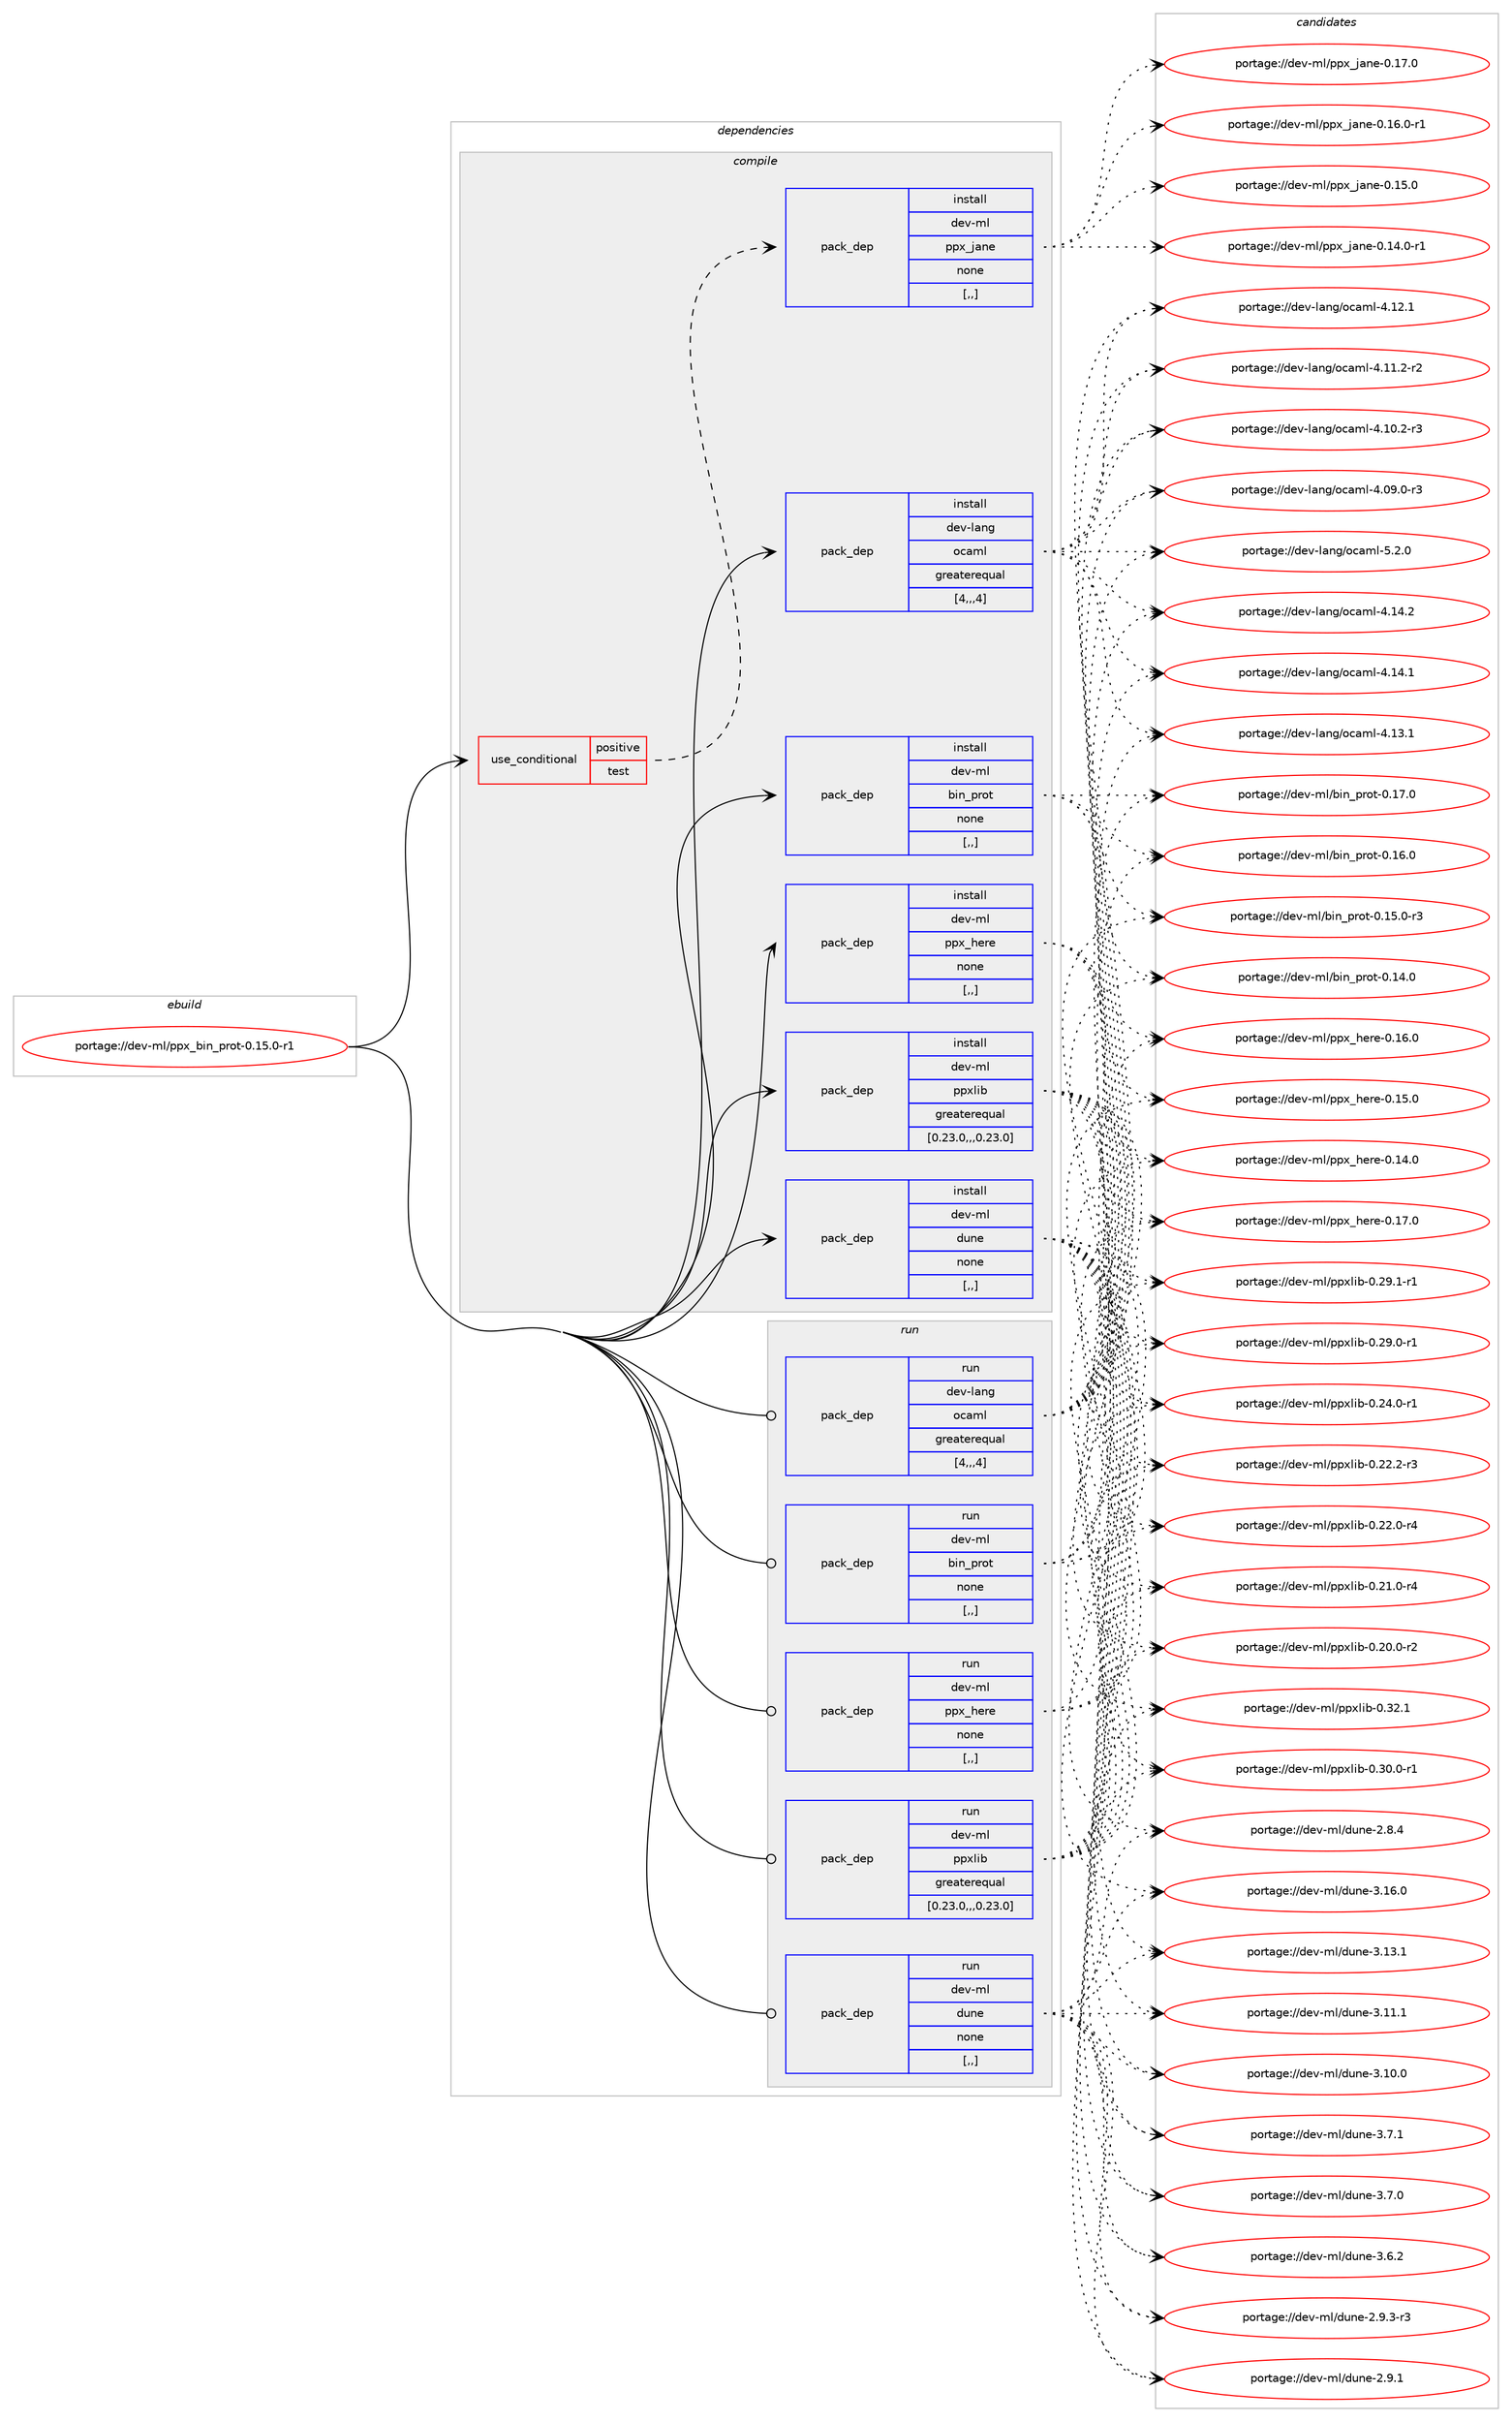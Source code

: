 digraph prolog {

# *************
# Graph options
# *************

newrank=true;
concentrate=true;
compound=true;
graph [rankdir=LR,fontname=Helvetica,fontsize=10,ranksep=1.5];#, ranksep=2.5, nodesep=0.2];
edge  [arrowhead=vee];
node  [fontname=Helvetica,fontsize=10];

# **********
# The ebuild
# **********

subgraph cluster_leftcol {
color=gray;
label=<<i>ebuild</i>>;
id [label="portage://dev-ml/ppx_bin_prot-0.15.0-r1", color=red, width=4, href="../dev-ml/ppx_bin_prot-0.15.0-r1.svg"];
}

# ****************
# The dependencies
# ****************

subgraph cluster_midcol {
color=gray;
label=<<i>dependencies</i>>;
subgraph cluster_compile {
fillcolor="#eeeeee";
style=filled;
label=<<i>compile</i>>;
subgraph cond29702 {
dependency121943 [label=<<TABLE BORDER="0" CELLBORDER="1" CELLSPACING="0" CELLPADDING="4"><TR><TD ROWSPAN="3" CELLPADDING="10">use_conditional</TD></TR><TR><TD>positive</TD></TR><TR><TD>test</TD></TR></TABLE>>, shape=none, color=red];
subgraph pack91041 {
dependency121944 [label=<<TABLE BORDER="0" CELLBORDER="1" CELLSPACING="0" CELLPADDING="4" WIDTH="220"><TR><TD ROWSPAN="6" CELLPADDING="30">pack_dep</TD></TR><TR><TD WIDTH="110">install</TD></TR><TR><TD>dev-ml</TD></TR><TR><TD>ppx_jane</TD></TR><TR><TD>none</TD></TR><TR><TD>[,,]</TD></TR></TABLE>>, shape=none, color=blue];
}
dependency121943:e -> dependency121944:w [weight=20,style="dashed",arrowhead="vee"];
}
id:e -> dependency121943:w [weight=20,style="solid",arrowhead="vee"];
subgraph pack91042 {
dependency121945 [label=<<TABLE BORDER="0" CELLBORDER="1" CELLSPACING="0" CELLPADDING="4" WIDTH="220"><TR><TD ROWSPAN="6" CELLPADDING="30">pack_dep</TD></TR><TR><TD WIDTH="110">install</TD></TR><TR><TD>dev-lang</TD></TR><TR><TD>ocaml</TD></TR><TR><TD>greaterequal</TD></TR><TR><TD>[4,,,4]</TD></TR></TABLE>>, shape=none, color=blue];
}
id:e -> dependency121945:w [weight=20,style="solid",arrowhead="vee"];
subgraph pack91043 {
dependency121946 [label=<<TABLE BORDER="0" CELLBORDER="1" CELLSPACING="0" CELLPADDING="4" WIDTH="220"><TR><TD ROWSPAN="6" CELLPADDING="30">pack_dep</TD></TR><TR><TD WIDTH="110">install</TD></TR><TR><TD>dev-ml</TD></TR><TR><TD>bin_prot</TD></TR><TR><TD>none</TD></TR><TR><TD>[,,]</TD></TR></TABLE>>, shape=none, color=blue];
}
id:e -> dependency121946:w [weight=20,style="solid",arrowhead="vee"];
subgraph pack91044 {
dependency121947 [label=<<TABLE BORDER="0" CELLBORDER="1" CELLSPACING="0" CELLPADDING="4" WIDTH="220"><TR><TD ROWSPAN="6" CELLPADDING="30">pack_dep</TD></TR><TR><TD WIDTH="110">install</TD></TR><TR><TD>dev-ml</TD></TR><TR><TD>dune</TD></TR><TR><TD>none</TD></TR><TR><TD>[,,]</TD></TR></TABLE>>, shape=none, color=blue];
}
id:e -> dependency121947:w [weight=20,style="solid",arrowhead="vee"];
subgraph pack91045 {
dependency121948 [label=<<TABLE BORDER="0" CELLBORDER="1" CELLSPACING="0" CELLPADDING="4" WIDTH="220"><TR><TD ROWSPAN="6" CELLPADDING="30">pack_dep</TD></TR><TR><TD WIDTH="110">install</TD></TR><TR><TD>dev-ml</TD></TR><TR><TD>ppx_here</TD></TR><TR><TD>none</TD></TR><TR><TD>[,,]</TD></TR></TABLE>>, shape=none, color=blue];
}
id:e -> dependency121948:w [weight=20,style="solid",arrowhead="vee"];
subgraph pack91046 {
dependency121949 [label=<<TABLE BORDER="0" CELLBORDER="1" CELLSPACING="0" CELLPADDING="4" WIDTH="220"><TR><TD ROWSPAN="6" CELLPADDING="30">pack_dep</TD></TR><TR><TD WIDTH="110">install</TD></TR><TR><TD>dev-ml</TD></TR><TR><TD>ppxlib</TD></TR><TR><TD>greaterequal</TD></TR><TR><TD>[0.23.0,,,0.23.0]</TD></TR></TABLE>>, shape=none, color=blue];
}
id:e -> dependency121949:w [weight=20,style="solid",arrowhead="vee"];
}
subgraph cluster_compileandrun {
fillcolor="#eeeeee";
style=filled;
label=<<i>compile and run</i>>;
}
subgraph cluster_run {
fillcolor="#eeeeee";
style=filled;
label=<<i>run</i>>;
subgraph pack91047 {
dependency121950 [label=<<TABLE BORDER="0" CELLBORDER="1" CELLSPACING="0" CELLPADDING="4" WIDTH="220"><TR><TD ROWSPAN="6" CELLPADDING="30">pack_dep</TD></TR><TR><TD WIDTH="110">run</TD></TR><TR><TD>dev-lang</TD></TR><TR><TD>ocaml</TD></TR><TR><TD>greaterequal</TD></TR><TR><TD>[4,,,4]</TD></TR></TABLE>>, shape=none, color=blue];
}
id:e -> dependency121950:w [weight=20,style="solid",arrowhead="odot"];
subgraph pack91048 {
dependency121951 [label=<<TABLE BORDER="0" CELLBORDER="1" CELLSPACING="0" CELLPADDING="4" WIDTH="220"><TR><TD ROWSPAN="6" CELLPADDING="30">pack_dep</TD></TR><TR><TD WIDTH="110">run</TD></TR><TR><TD>dev-ml</TD></TR><TR><TD>bin_prot</TD></TR><TR><TD>none</TD></TR><TR><TD>[,,]</TD></TR></TABLE>>, shape=none, color=blue];
}
id:e -> dependency121951:w [weight=20,style="solid",arrowhead="odot"];
subgraph pack91049 {
dependency121952 [label=<<TABLE BORDER="0" CELLBORDER="1" CELLSPACING="0" CELLPADDING="4" WIDTH="220"><TR><TD ROWSPAN="6" CELLPADDING="30">pack_dep</TD></TR><TR><TD WIDTH="110">run</TD></TR><TR><TD>dev-ml</TD></TR><TR><TD>dune</TD></TR><TR><TD>none</TD></TR><TR><TD>[,,]</TD></TR></TABLE>>, shape=none, color=blue];
}
id:e -> dependency121952:w [weight=20,style="solid",arrowhead="odot"];
subgraph pack91050 {
dependency121953 [label=<<TABLE BORDER="0" CELLBORDER="1" CELLSPACING="0" CELLPADDING="4" WIDTH="220"><TR><TD ROWSPAN="6" CELLPADDING="30">pack_dep</TD></TR><TR><TD WIDTH="110">run</TD></TR><TR><TD>dev-ml</TD></TR><TR><TD>ppx_here</TD></TR><TR><TD>none</TD></TR><TR><TD>[,,]</TD></TR></TABLE>>, shape=none, color=blue];
}
id:e -> dependency121953:w [weight=20,style="solid",arrowhead="odot"];
subgraph pack91051 {
dependency121954 [label=<<TABLE BORDER="0" CELLBORDER="1" CELLSPACING="0" CELLPADDING="4" WIDTH="220"><TR><TD ROWSPAN="6" CELLPADDING="30">pack_dep</TD></TR><TR><TD WIDTH="110">run</TD></TR><TR><TD>dev-ml</TD></TR><TR><TD>ppxlib</TD></TR><TR><TD>greaterequal</TD></TR><TR><TD>[0.23.0,,,0.23.0]</TD></TR></TABLE>>, shape=none, color=blue];
}
id:e -> dependency121954:w [weight=20,style="solid",arrowhead="odot"];
}
}

# **************
# The candidates
# **************

subgraph cluster_choices {
rank=same;
color=gray;
label=<<i>candidates</i>>;

subgraph choice91041 {
color=black;
nodesep=1;
choice1001011184510910847112112120951069711010145484649554648 [label="portage://dev-ml/ppx_jane-0.17.0", color=red, width=4,href="../dev-ml/ppx_jane-0.17.0.svg"];
choice10010111845109108471121121209510697110101454846495446484511449 [label="portage://dev-ml/ppx_jane-0.16.0-r1", color=red, width=4,href="../dev-ml/ppx_jane-0.16.0-r1.svg"];
choice1001011184510910847112112120951069711010145484649534648 [label="portage://dev-ml/ppx_jane-0.15.0", color=red, width=4,href="../dev-ml/ppx_jane-0.15.0.svg"];
choice10010111845109108471121121209510697110101454846495246484511449 [label="portage://dev-ml/ppx_jane-0.14.0-r1", color=red, width=4,href="../dev-ml/ppx_jane-0.14.0-r1.svg"];
dependency121944:e -> choice1001011184510910847112112120951069711010145484649554648:w [style=dotted,weight="100"];
dependency121944:e -> choice10010111845109108471121121209510697110101454846495446484511449:w [style=dotted,weight="100"];
dependency121944:e -> choice1001011184510910847112112120951069711010145484649534648:w [style=dotted,weight="100"];
dependency121944:e -> choice10010111845109108471121121209510697110101454846495246484511449:w [style=dotted,weight="100"];
}
subgraph choice91042 {
color=black;
nodesep=1;
choice1001011184510897110103471119997109108455346504648 [label="portage://dev-lang/ocaml-5.2.0", color=red, width=4,href="../dev-lang/ocaml-5.2.0.svg"];
choice100101118451089711010347111999710910845524649524650 [label="portage://dev-lang/ocaml-4.14.2", color=red, width=4,href="../dev-lang/ocaml-4.14.2.svg"];
choice100101118451089711010347111999710910845524649524649 [label="portage://dev-lang/ocaml-4.14.1", color=red, width=4,href="../dev-lang/ocaml-4.14.1.svg"];
choice100101118451089711010347111999710910845524649514649 [label="portage://dev-lang/ocaml-4.13.1", color=red, width=4,href="../dev-lang/ocaml-4.13.1.svg"];
choice100101118451089711010347111999710910845524649504649 [label="portage://dev-lang/ocaml-4.12.1", color=red, width=4,href="../dev-lang/ocaml-4.12.1.svg"];
choice1001011184510897110103471119997109108455246494946504511450 [label="portage://dev-lang/ocaml-4.11.2-r2", color=red, width=4,href="../dev-lang/ocaml-4.11.2-r2.svg"];
choice1001011184510897110103471119997109108455246494846504511451 [label="portage://dev-lang/ocaml-4.10.2-r3", color=red, width=4,href="../dev-lang/ocaml-4.10.2-r3.svg"];
choice1001011184510897110103471119997109108455246485746484511451 [label="portage://dev-lang/ocaml-4.09.0-r3", color=red, width=4,href="../dev-lang/ocaml-4.09.0-r3.svg"];
dependency121945:e -> choice1001011184510897110103471119997109108455346504648:w [style=dotted,weight="100"];
dependency121945:e -> choice100101118451089711010347111999710910845524649524650:w [style=dotted,weight="100"];
dependency121945:e -> choice100101118451089711010347111999710910845524649524649:w [style=dotted,weight="100"];
dependency121945:e -> choice100101118451089711010347111999710910845524649514649:w [style=dotted,weight="100"];
dependency121945:e -> choice100101118451089711010347111999710910845524649504649:w [style=dotted,weight="100"];
dependency121945:e -> choice1001011184510897110103471119997109108455246494946504511450:w [style=dotted,weight="100"];
dependency121945:e -> choice1001011184510897110103471119997109108455246494846504511451:w [style=dotted,weight="100"];
dependency121945:e -> choice1001011184510897110103471119997109108455246485746484511451:w [style=dotted,weight="100"];
}
subgraph choice91043 {
color=black;
nodesep=1;
choice1001011184510910847981051109511211411111645484649554648 [label="portage://dev-ml/bin_prot-0.17.0", color=red, width=4,href="../dev-ml/bin_prot-0.17.0.svg"];
choice1001011184510910847981051109511211411111645484649544648 [label="portage://dev-ml/bin_prot-0.16.0", color=red, width=4,href="../dev-ml/bin_prot-0.16.0.svg"];
choice10010111845109108479810511095112114111116454846495346484511451 [label="portage://dev-ml/bin_prot-0.15.0-r3", color=red, width=4,href="../dev-ml/bin_prot-0.15.0-r3.svg"];
choice1001011184510910847981051109511211411111645484649524648 [label="portage://dev-ml/bin_prot-0.14.0", color=red, width=4,href="../dev-ml/bin_prot-0.14.0.svg"];
dependency121946:e -> choice1001011184510910847981051109511211411111645484649554648:w [style=dotted,weight="100"];
dependency121946:e -> choice1001011184510910847981051109511211411111645484649544648:w [style=dotted,weight="100"];
dependency121946:e -> choice10010111845109108479810511095112114111116454846495346484511451:w [style=dotted,weight="100"];
dependency121946:e -> choice1001011184510910847981051109511211411111645484649524648:w [style=dotted,weight="100"];
}
subgraph choice91044 {
color=black;
nodesep=1;
choice100101118451091084710011711010145514649544648 [label="portage://dev-ml/dune-3.16.0", color=red, width=4,href="../dev-ml/dune-3.16.0.svg"];
choice100101118451091084710011711010145514649514649 [label="portage://dev-ml/dune-3.13.1", color=red, width=4,href="../dev-ml/dune-3.13.1.svg"];
choice100101118451091084710011711010145514649494649 [label="portage://dev-ml/dune-3.11.1", color=red, width=4,href="../dev-ml/dune-3.11.1.svg"];
choice100101118451091084710011711010145514649484648 [label="portage://dev-ml/dune-3.10.0", color=red, width=4,href="../dev-ml/dune-3.10.0.svg"];
choice1001011184510910847100117110101455146554649 [label="portage://dev-ml/dune-3.7.1", color=red, width=4,href="../dev-ml/dune-3.7.1.svg"];
choice1001011184510910847100117110101455146554648 [label="portage://dev-ml/dune-3.7.0", color=red, width=4,href="../dev-ml/dune-3.7.0.svg"];
choice1001011184510910847100117110101455146544650 [label="portage://dev-ml/dune-3.6.2", color=red, width=4,href="../dev-ml/dune-3.6.2.svg"];
choice10010111845109108471001171101014550465746514511451 [label="portage://dev-ml/dune-2.9.3-r3", color=red, width=4,href="../dev-ml/dune-2.9.3-r3.svg"];
choice1001011184510910847100117110101455046574649 [label="portage://dev-ml/dune-2.9.1", color=red, width=4,href="../dev-ml/dune-2.9.1.svg"];
choice1001011184510910847100117110101455046564652 [label="portage://dev-ml/dune-2.8.4", color=red, width=4,href="../dev-ml/dune-2.8.4.svg"];
dependency121947:e -> choice100101118451091084710011711010145514649544648:w [style=dotted,weight="100"];
dependency121947:e -> choice100101118451091084710011711010145514649514649:w [style=dotted,weight="100"];
dependency121947:e -> choice100101118451091084710011711010145514649494649:w [style=dotted,weight="100"];
dependency121947:e -> choice100101118451091084710011711010145514649484648:w [style=dotted,weight="100"];
dependency121947:e -> choice1001011184510910847100117110101455146554649:w [style=dotted,weight="100"];
dependency121947:e -> choice1001011184510910847100117110101455146554648:w [style=dotted,weight="100"];
dependency121947:e -> choice1001011184510910847100117110101455146544650:w [style=dotted,weight="100"];
dependency121947:e -> choice10010111845109108471001171101014550465746514511451:w [style=dotted,weight="100"];
dependency121947:e -> choice1001011184510910847100117110101455046574649:w [style=dotted,weight="100"];
dependency121947:e -> choice1001011184510910847100117110101455046564652:w [style=dotted,weight="100"];
}
subgraph choice91045 {
color=black;
nodesep=1;
choice10010111845109108471121121209510410111410145484649554648 [label="portage://dev-ml/ppx_here-0.17.0", color=red, width=4,href="../dev-ml/ppx_here-0.17.0.svg"];
choice10010111845109108471121121209510410111410145484649544648 [label="portage://dev-ml/ppx_here-0.16.0", color=red, width=4,href="../dev-ml/ppx_here-0.16.0.svg"];
choice10010111845109108471121121209510410111410145484649534648 [label="portage://dev-ml/ppx_here-0.15.0", color=red, width=4,href="../dev-ml/ppx_here-0.15.0.svg"];
choice10010111845109108471121121209510410111410145484649524648 [label="portage://dev-ml/ppx_here-0.14.0", color=red, width=4,href="../dev-ml/ppx_here-0.14.0.svg"];
dependency121948:e -> choice10010111845109108471121121209510410111410145484649554648:w [style=dotted,weight="100"];
dependency121948:e -> choice10010111845109108471121121209510410111410145484649544648:w [style=dotted,weight="100"];
dependency121948:e -> choice10010111845109108471121121209510410111410145484649534648:w [style=dotted,weight="100"];
dependency121948:e -> choice10010111845109108471121121209510410111410145484649524648:w [style=dotted,weight="100"];
}
subgraph choice91046 {
color=black;
nodesep=1;
choice10010111845109108471121121201081059845484651504649 [label="portage://dev-ml/ppxlib-0.32.1", color=red, width=4,href="../dev-ml/ppxlib-0.32.1.svg"];
choice100101118451091084711211212010810598454846514846484511449 [label="portage://dev-ml/ppxlib-0.30.0-r1", color=red, width=4,href="../dev-ml/ppxlib-0.30.0-r1.svg"];
choice100101118451091084711211212010810598454846505746494511449 [label="portage://dev-ml/ppxlib-0.29.1-r1", color=red, width=4,href="../dev-ml/ppxlib-0.29.1-r1.svg"];
choice100101118451091084711211212010810598454846505746484511449 [label="portage://dev-ml/ppxlib-0.29.0-r1", color=red, width=4,href="../dev-ml/ppxlib-0.29.0-r1.svg"];
choice100101118451091084711211212010810598454846505246484511449 [label="portage://dev-ml/ppxlib-0.24.0-r1", color=red, width=4,href="../dev-ml/ppxlib-0.24.0-r1.svg"];
choice100101118451091084711211212010810598454846505046504511451 [label="portage://dev-ml/ppxlib-0.22.2-r3", color=red, width=4,href="../dev-ml/ppxlib-0.22.2-r3.svg"];
choice100101118451091084711211212010810598454846505046484511452 [label="portage://dev-ml/ppxlib-0.22.0-r4", color=red, width=4,href="../dev-ml/ppxlib-0.22.0-r4.svg"];
choice100101118451091084711211212010810598454846504946484511452 [label="portage://dev-ml/ppxlib-0.21.0-r4", color=red, width=4,href="../dev-ml/ppxlib-0.21.0-r4.svg"];
choice100101118451091084711211212010810598454846504846484511450 [label="portage://dev-ml/ppxlib-0.20.0-r2", color=red, width=4,href="../dev-ml/ppxlib-0.20.0-r2.svg"];
dependency121949:e -> choice10010111845109108471121121201081059845484651504649:w [style=dotted,weight="100"];
dependency121949:e -> choice100101118451091084711211212010810598454846514846484511449:w [style=dotted,weight="100"];
dependency121949:e -> choice100101118451091084711211212010810598454846505746494511449:w [style=dotted,weight="100"];
dependency121949:e -> choice100101118451091084711211212010810598454846505746484511449:w [style=dotted,weight="100"];
dependency121949:e -> choice100101118451091084711211212010810598454846505246484511449:w [style=dotted,weight="100"];
dependency121949:e -> choice100101118451091084711211212010810598454846505046504511451:w [style=dotted,weight="100"];
dependency121949:e -> choice100101118451091084711211212010810598454846505046484511452:w [style=dotted,weight="100"];
dependency121949:e -> choice100101118451091084711211212010810598454846504946484511452:w [style=dotted,weight="100"];
dependency121949:e -> choice100101118451091084711211212010810598454846504846484511450:w [style=dotted,weight="100"];
}
subgraph choice91047 {
color=black;
nodesep=1;
choice1001011184510897110103471119997109108455346504648 [label="portage://dev-lang/ocaml-5.2.0", color=red, width=4,href="../dev-lang/ocaml-5.2.0.svg"];
choice100101118451089711010347111999710910845524649524650 [label="portage://dev-lang/ocaml-4.14.2", color=red, width=4,href="../dev-lang/ocaml-4.14.2.svg"];
choice100101118451089711010347111999710910845524649524649 [label="portage://dev-lang/ocaml-4.14.1", color=red, width=4,href="../dev-lang/ocaml-4.14.1.svg"];
choice100101118451089711010347111999710910845524649514649 [label="portage://dev-lang/ocaml-4.13.1", color=red, width=4,href="../dev-lang/ocaml-4.13.1.svg"];
choice100101118451089711010347111999710910845524649504649 [label="portage://dev-lang/ocaml-4.12.1", color=red, width=4,href="../dev-lang/ocaml-4.12.1.svg"];
choice1001011184510897110103471119997109108455246494946504511450 [label="portage://dev-lang/ocaml-4.11.2-r2", color=red, width=4,href="../dev-lang/ocaml-4.11.2-r2.svg"];
choice1001011184510897110103471119997109108455246494846504511451 [label="portage://dev-lang/ocaml-4.10.2-r3", color=red, width=4,href="../dev-lang/ocaml-4.10.2-r3.svg"];
choice1001011184510897110103471119997109108455246485746484511451 [label="portage://dev-lang/ocaml-4.09.0-r3", color=red, width=4,href="../dev-lang/ocaml-4.09.0-r3.svg"];
dependency121950:e -> choice1001011184510897110103471119997109108455346504648:w [style=dotted,weight="100"];
dependency121950:e -> choice100101118451089711010347111999710910845524649524650:w [style=dotted,weight="100"];
dependency121950:e -> choice100101118451089711010347111999710910845524649524649:w [style=dotted,weight="100"];
dependency121950:e -> choice100101118451089711010347111999710910845524649514649:w [style=dotted,weight="100"];
dependency121950:e -> choice100101118451089711010347111999710910845524649504649:w [style=dotted,weight="100"];
dependency121950:e -> choice1001011184510897110103471119997109108455246494946504511450:w [style=dotted,weight="100"];
dependency121950:e -> choice1001011184510897110103471119997109108455246494846504511451:w [style=dotted,weight="100"];
dependency121950:e -> choice1001011184510897110103471119997109108455246485746484511451:w [style=dotted,weight="100"];
}
subgraph choice91048 {
color=black;
nodesep=1;
choice1001011184510910847981051109511211411111645484649554648 [label="portage://dev-ml/bin_prot-0.17.0", color=red, width=4,href="../dev-ml/bin_prot-0.17.0.svg"];
choice1001011184510910847981051109511211411111645484649544648 [label="portage://dev-ml/bin_prot-0.16.0", color=red, width=4,href="../dev-ml/bin_prot-0.16.0.svg"];
choice10010111845109108479810511095112114111116454846495346484511451 [label="portage://dev-ml/bin_prot-0.15.0-r3", color=red, width=4,href="../dev-ml/bin_prot-0.15.0-r3.svg"];
choice1001011184510910847981051109511211411111645484649524648 [label="portage://dev-ml/bin_prot-0.14.0", color=red, width=4,href="../dev-ml/bin_prot-0.14.0.svg"];
dependency121951:e -> choice1001011184510910847981051109511211411111645484649554648:w [style=dotted,weight="100"];
dependency121951:e -> choice1001011184510910847981051109511211411111645484649544648:w [style=dotted,weight="100"];
dependency121951:e -> choice10010111845109108479810511095112114111116454846495346484511451:w [style=dotted,weight="100"];
dependency121951:e -> choice1001011184510910847981051109511211411111645484649524648:w [style=dotted,weight="100"];
}
subgraph choice91049 {
color=black;
nodesep=1;
choice100101118451091084710011711010145514649544648 [label="portage://dev-ml/dune-3.16.0", color=red, width=4,href="../dev-ml/dune-3.16.0.svg"];
choice100101118451091084710011711010145514649514649 [label="portage://dev-ml/dune-3.13.1", color=red, width=4,href="../dev-ml/dune-3.13.1.svg"];
choice100101118451091084710011711010145514649494649 [label="portage://dev-ml/dune-3.11.1", color=red, width=4,href="../dev-ml/dune-3.11.1.svg"];
choice100101118451091084710011711010145514649484648 [label="portage://dev-ml/dune-3.10.0", color=red, width=4,href="../dev-ml/dune-3.10.0.svg"];
choice1001011184510910847100117110101455146554649 [label="portage://dev-ml/dune-3.7.1", color=red, width=4,href="../dev-ml/dune-3.7.1.svg"];
choice1001011184510910847100117110101455146554648 [label="portage://dev-ml/dune-3.7.0", color=red, width=4,href="../dev-ml/dune-3.7.0.svg"];
choice1001011184510910847100117110101455146544650 [label="portage://dev-ml/dune-3.6.2", color=red, width=4,href="../dev-ml/dune-3.6.2.svg"];
choice10010111845109108471001171101014550465746514511451 [label="portage://dev-ml/dune-2.9.3-r3", color=red, width=4,href="../dev-ml/dune-2.9.3-r3.svg"];
choice1001011184510910847100117110101455046574649 [label="portage://dev-ml/dune-2.9.1", color=red, width=4,href="../dev-ml/dune-2.9.1.svg"];
choice1001011184510910847100117110101455046564652 [label="portage://dev-ml/dune-2.8.4", color=red, width=4,href="../dev-ml/dune-2.8.4.svg"];
dependency121952:e -> choice100101118451091084710011711010145514649544648:w [style=dotted,weight="100"];
dependency121952:e -> choice100101118451091084710011711010145514649514649:w [style=dotted,weight="100"];
dependency121952:e -> choice100101118451091084710011711010145514649494649:w [style=dotted,weight="100"];
dependency121952:e -> choice100101118451091084710011711010145514649484648:w [style=dotted,weight="100"];
dependency121952:e -> choice1001011184510910847100117110101455146554649:w [style=dotted,weight="100"];
dependency121952:e -> choice1001011184510910847100117110101455146554648:w [style=dotted,weight="100"];
dependency121952:e -> choice1001011184510910847100117110101455146544650:w [style=dotted,weight="100"];
dependency121952:e -> choice10010111845109108471001171101014550465746514511451:w [style=dotted,weight="100"];
dependency121952:e -> choice1001011184510910847100117110101455046574649:w [style=dotted,weight="100"];
dependency121952:e -> choice1001011184510910847100117110101455046564652:w [style=dotted,weight="100"];
}
subgraph choice91050 {
color=black;
nodesep=1;
choice10010111845109108471121121209510410111410145484649554648 [label="portage://dev-ml/ppx_here-0.17.0", color=red, width=4,href="../dev-ml/ppx_here-0.17.0.svg"];
choice10010111845109108471121121209510410111410145484649544648 [label="portage://dev-ml/ppx_here-0.16.0", color=red, width=4,href="../dev-ml/ppx_here-0.16.0.svg"];
choice10010111845109108471121121209510410111410145484649534648 [label="portage://dev-ml/ppx_here-0.15.0", color=red, width=4,href="../dev-ml/ppx_here-0.15.0.svg"];
choice10010111845109108471121121209510410111410145484649524648 [label="portage://dev-ml/ppx_here-0.14.0", color=red, width=4,href="../dev-ml/ppx_here-0.14.0.svg"];
dependency121953:e -> choice10010111845109108471121121209510410111410145484649554648:w [style=dotted,weight="100"];
dependency121953:e -> choice10010111845109108471121121209510410111410145484649544648:w [style=dotted,weight="100"];
dependency121953:e -> choice10010111845109108471121121209510410111410145484649534648:w [style=dotted,weight="100"];
dependency121953:e -> choice10010111845109108471121121209510410111410145484649524648:w [style=dotted,weight="100"];
}
subgraph choice91051 {
color=black;
nodesep=1;
choice10010111845109108471121121201081059845484651504649 [label="portage://dev-ml/ppxlib-0.32.1", color=red, width=4,href="../dev-ml/ppxlib-0.32.1.svg"];
choice100101118451091084711211212010810598454846514846484511449 [label="portage://dev-ml/ppxlib-0.30.0-r1", color=red, width=4,href="../dev-ml/ppxlib-0.30.0-r1.svg"];
choice100101118451091084711211212010810598454846505746494511449 [label="portage://dev-ml/ppxlib-0.29.1-r1", color=red, width=4,href="../dev-ml/ppxlib-0.29.1-r1.svg"];
choice100101118451091084711211212010810598454846505746484511449 [label="portage://dev-ml/ppxlib-0.29.0-r1", color=red, width=4,href="../dev-ml/ppxlib-0.29.0-r1.svg"];
choice100101118451091084711211212010810598454846505246484511449 [label="portage://dev-ml/ppxlib-0.24.0-r1", color=red, width=4,href="../dev-ml/ppxlib-0.24.0-r1.svg"];
choice100101118451091084711211212010810598454846505046504511451 [label="portage://dev-ml/ppxlib-0.22.2-r3", color=red, width=4,href="../dev-ml/ppxlib-0.22.2-r3.svg"];
choice100101118451091084711211212010810598454846505046484511452 [label="portage://dev-ml/ppxlib-0.22.0-r4", color=red, width=4,href="../dev-ml/ppxlib-0.22.0-r4.svg"];
choice100101118451091084711211212010810598454846504946484511452 [label="portage://dev-ml/ppxlib-0.21.0-r4", color=red, width=4,href="../dev-ml/ppxlib-0.21.0-r4.svg"];
choice100101118451091084711211212010810598454846504846484511450 [label="portage://dev-ml/ppxlib-0.20.0-r2", color=red, width=4,href="../dev-ml/ppxlib-0.20.0-r2.svg"];
dependency121954:e -> choice10010111845109108471121121201081059845484651504649:w [style=dotted,weight="100"];
dependency121954:e -> choice100101118451091084711211212010810598454846514846484511449:w [style=dotted,weight="100"];
dependency121954:e -> choice100101118451091084711211212010810598454846505746494511449:w [style=dotted,weight="100"];
dependency121954:e -> choice100101118451091084711211212010810598454846505746484511449:w [style=dotted,weight="100"];
dependency121954:e -> choice100101118451091084711211212010810598454846505246484511449:w [style=dotted,weight="100"];
dependency121954:e -> choice100101118451091084711211212010810598454846505046504511451:w [style=dotted,weight="100"];
dependency121954:e -> choice100101118451091084711211212010810598454846505046484511452:w [style=dotted,weight="100"];
dependency121954:e -> choice100101118451091084711211212010810598454846504946484511452:w [style=dotted,weight="100"];
dependency121954:e -> choice100101118451091084711211212010810598454846504846484511450:w [style=dotted,weight="100"];
}
}

}
